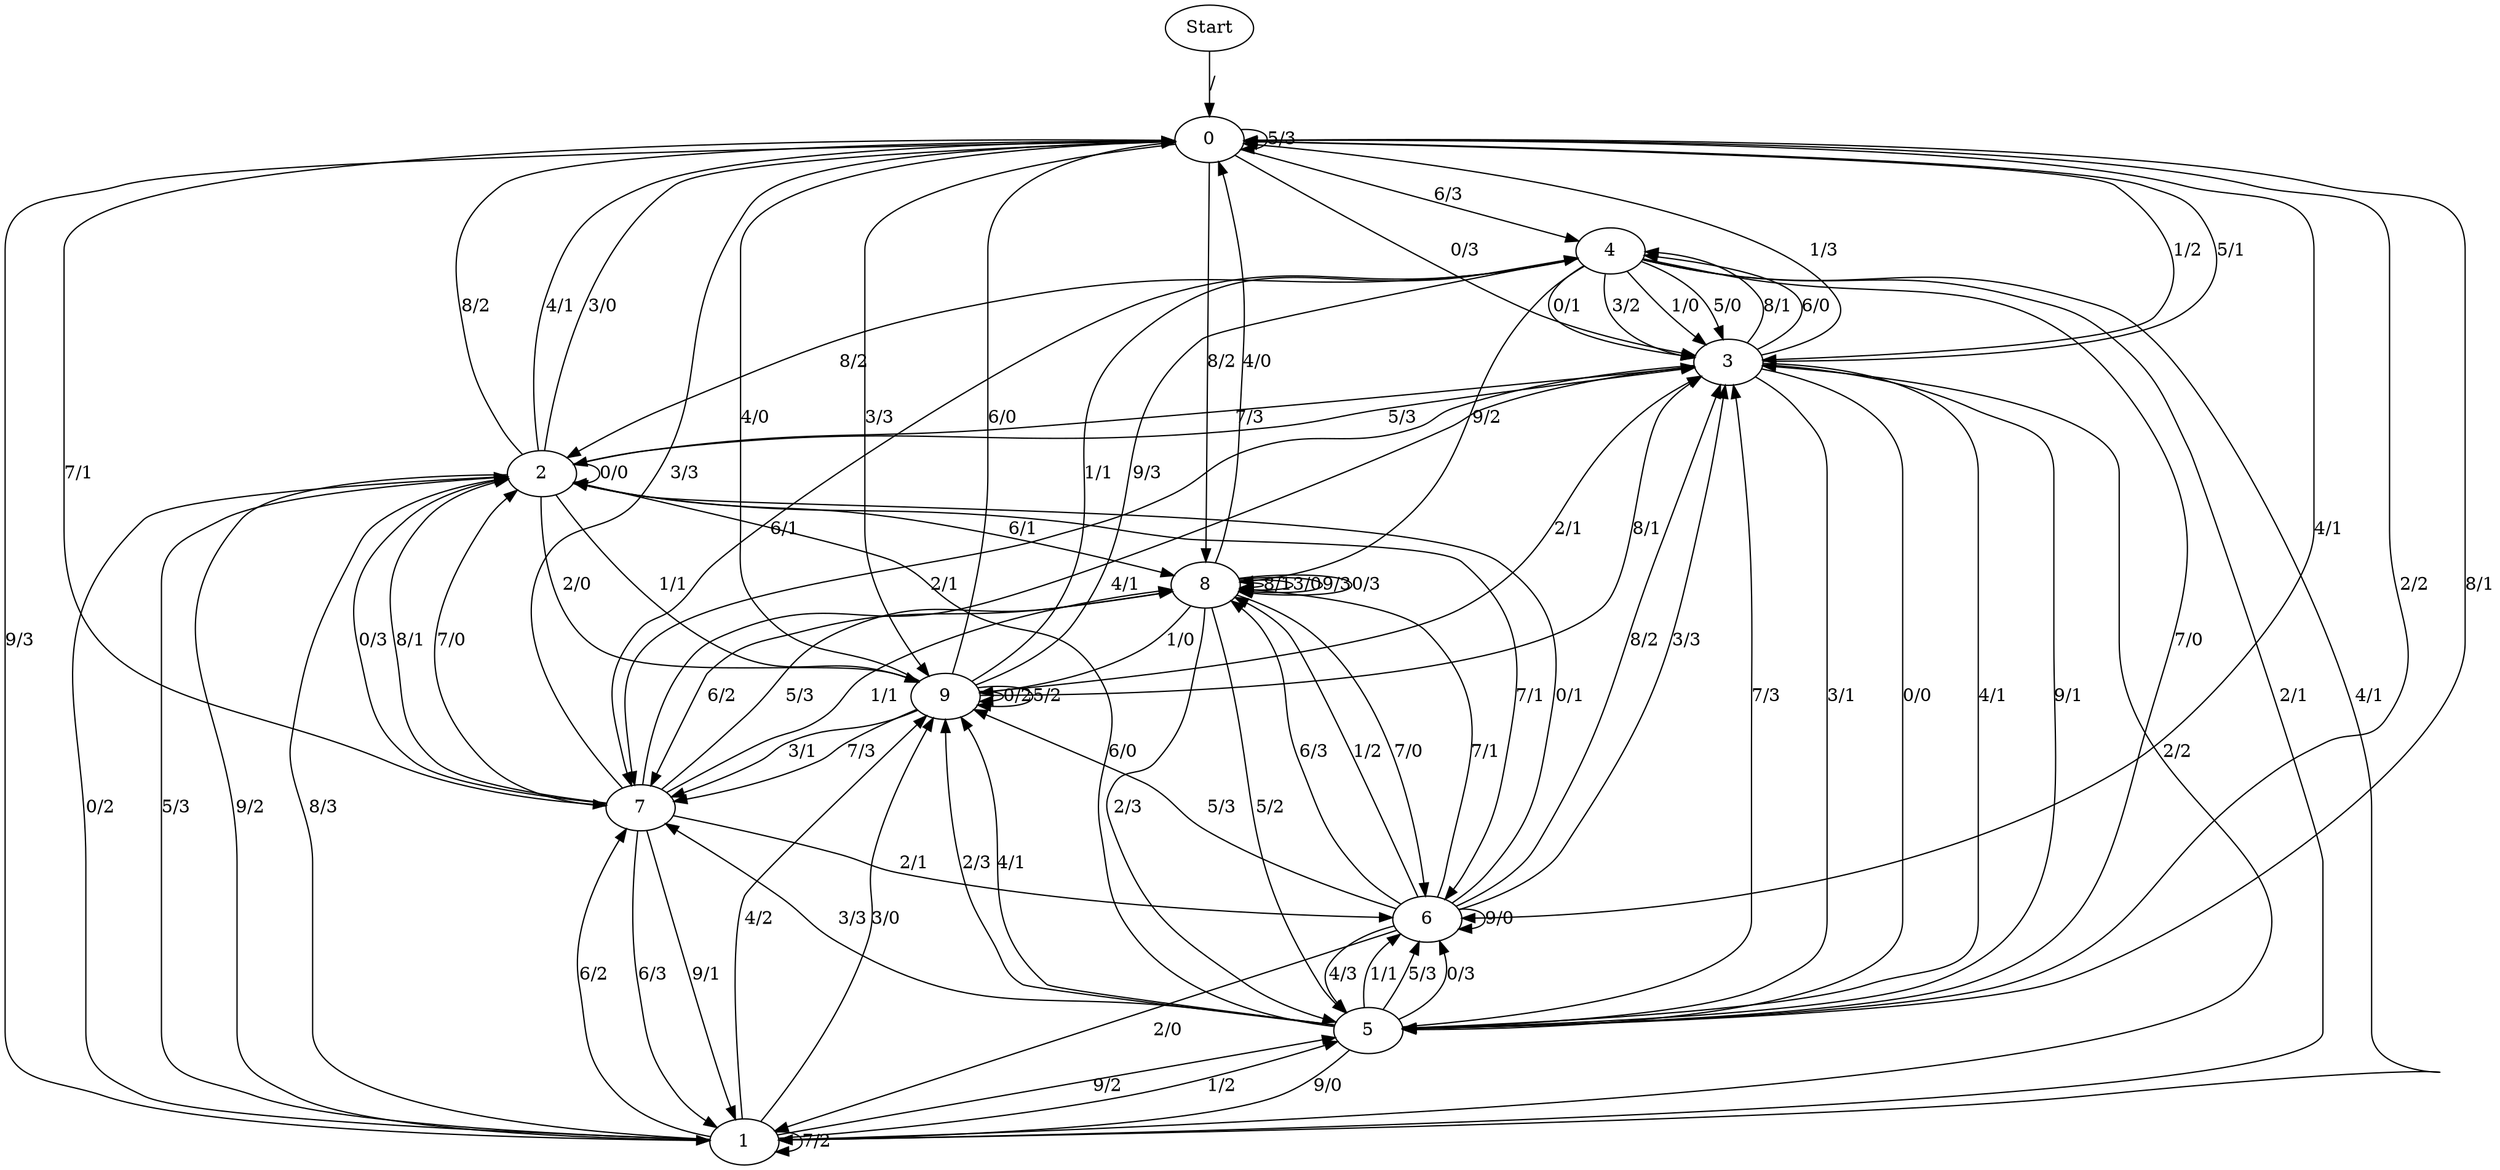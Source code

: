 digraph {
	Start -> 0 [label="/"]
	0 -> 0 [label="5/3"]
	0 -> 4 [label="6/3"]
	0 -> 3 [label="1/2"]
	0 -> 7 [label="7/1"]
	0 -> 1 [label="9/3"]
	0 -> 5 [label="2/2"]
	0 -> 6 [label="4/1"]
	0 -> 9 [label="3/3"]
	0 -> 3 [label="0/3"]
	0 -> 8 [label="8/2"]
	3 -> 4 [label="8/1"]
	3 -> 0 [label="5/1"]
	3 -> 4 [label="6/0"]
	3 -> 7 [label="2/1"]
	3 -> 0 [label="1/3"]
	3 -> 5 [label="3/1"]
	3 -> 5 [label="0/0"]
	3 -> 2 [label="7/3"]
	3 -> 5 [label="4/1"]
	3 -> 5 [label="9/1"]
	5 -> 6 [label="1/1"]
	5 -> 6 [label="5/3"]
	5 -> 3 [label="7/3"]
	5 -> 9 [label="4/1"]
	5 -> 9 [label="2/3"]
	5 -> 2 [label="6/0"]
	5 -> 6 [label="0/3"]
	5 -> 7 [label="3/3"]
	5 -> 1 [label="9/0"]
	5 -> 0 [label="8/1"]
	2 -> 0 [label="3/0"]
	2 -> 3 [label="5/3"]
	2 -> 9 [label="2/0"]
	2 -> 0 [label="8/2"]
	2 -> 1 [label="9/2"]
	2 -> 2 [label="0/0"]
	2 -> 9 [label="1/1"]
	2 -> 8 [label="6/1"]
	2 -> 6 [label="7/1"]
	2 -> 0 [label="4/1"]
	6 -> 8 [label="7/1"]
	6 -> 2 [label="0/1"]
	6 -> 5 [label="4/3"]
	6 -> 8 [label="6/3"]
	6 -> 3 [label="8/2"]
	6 -> 9 [label="5/3"]
	6 -> 8 [label="1/2"]
	6 -> 3 [label="3/3"]
	6 -> 6 [label="9/0"]
	6 -> 1 [label="2/0"]
	9 -> 9 [label="0/2"]
	9 -> 0 [label="6/0"]
	9 -> 7 [label="3/1"]
	9 -> 4 [label="1/1"]
	9 -> 4 [label="9/3"]
	9 -> 7 [label="7/3"]
	9 -> 3 [label="8/1"]
	9 -> 0 [label="4/0"]
	9 -> 9 [label="5/2"]
	9 -> 3 [label="2/1"]
	4 -> 8 [label="9/2"]
	4 -> 3 [label="0/1"]
	4 -> 3 [label="3/2"]
	4 -> 3 [label="1/0"]
	4 -> 5 [label="7/0"]
	4 -> 1 [label="2/1"]
	4 -> 3 [label="5/0"]
	4 -> 7 [label="6/1"]
	4 -> 2 [label="8/2"]
	4 -> 1 [label="4/1"]
	1 -> 1 [label="7/2"]
	1 -> 9 [label="3/0"]
	1 -> 9 [label="4/2"]
	1 -> 2 [label="8/3"]
	1 -> 2 [label="0/2"]
	1 -> 2 [label="5/3"]
	1 -> 5 [label="9/2"]
	1 -> 3 [label="2/2"]
	1 -> 5 [label="1/2"]
	1 -> 7 [label="6/2"]
	7 -> 0 [label="3/3"]
	7 -> 6 [label="2/1"]
	7 -> 1 [label="6/3"]
	7 -> 8 [label="5/3"]
	7 -> 2 [label="8/1"]
	7 -> 2 [label="7/0"]
	7 -> 1 [label="9/1"]
	7 -> 8 [label="1/1"]
	7 -> 3 [label="4/1"]
	7 -> 2 [label="0/3"]
	8 -> 5 [label="2/3"]
	8 -> 0 [label="4/0"]
	8 -> 7 [label="6/2"]
	8 -> 5 [label="5/2"]
	8 -> 8 [label="8/1"]
	8 -> 8 [label="3/0"]
	8 -> 9 [label="1/0"]
	8 -> 8 [label="9/3"]
	8 -> 6 [label="7/0"]
	8 -> 8 [label="0/3"]
}